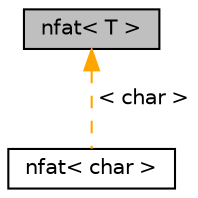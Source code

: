 digraph "nfat&lt; T &gt;"
{
 // LATEX_PDF_SIZE
  bgcolor="transparent";
  edge [fontname="Helvetica",fontsize="10",labelfontname="Helvetica",labelfontsize="10"];
  node [fontname="Helvetica",fontsize="10",shape=record];
  Node1 [label="nfat\< T \>",height=0.2,width=0.4,color="black", fillcolor="grey75", style="filled", fontcolor="black",tooltip="Very simple NFA implementation Not super performant, but should be good enough for our purposes."];
  Node1 -> Node2 [dir="back",color="orange",fontsize="10",style="dashed",label=" \< char \>" ,fontname="Helvetica"];
  Node2 [label="nfat\< char \>",height=0.2,width=0.4,color="black",URL="$structnfat.html",tooltip=" "];
}
